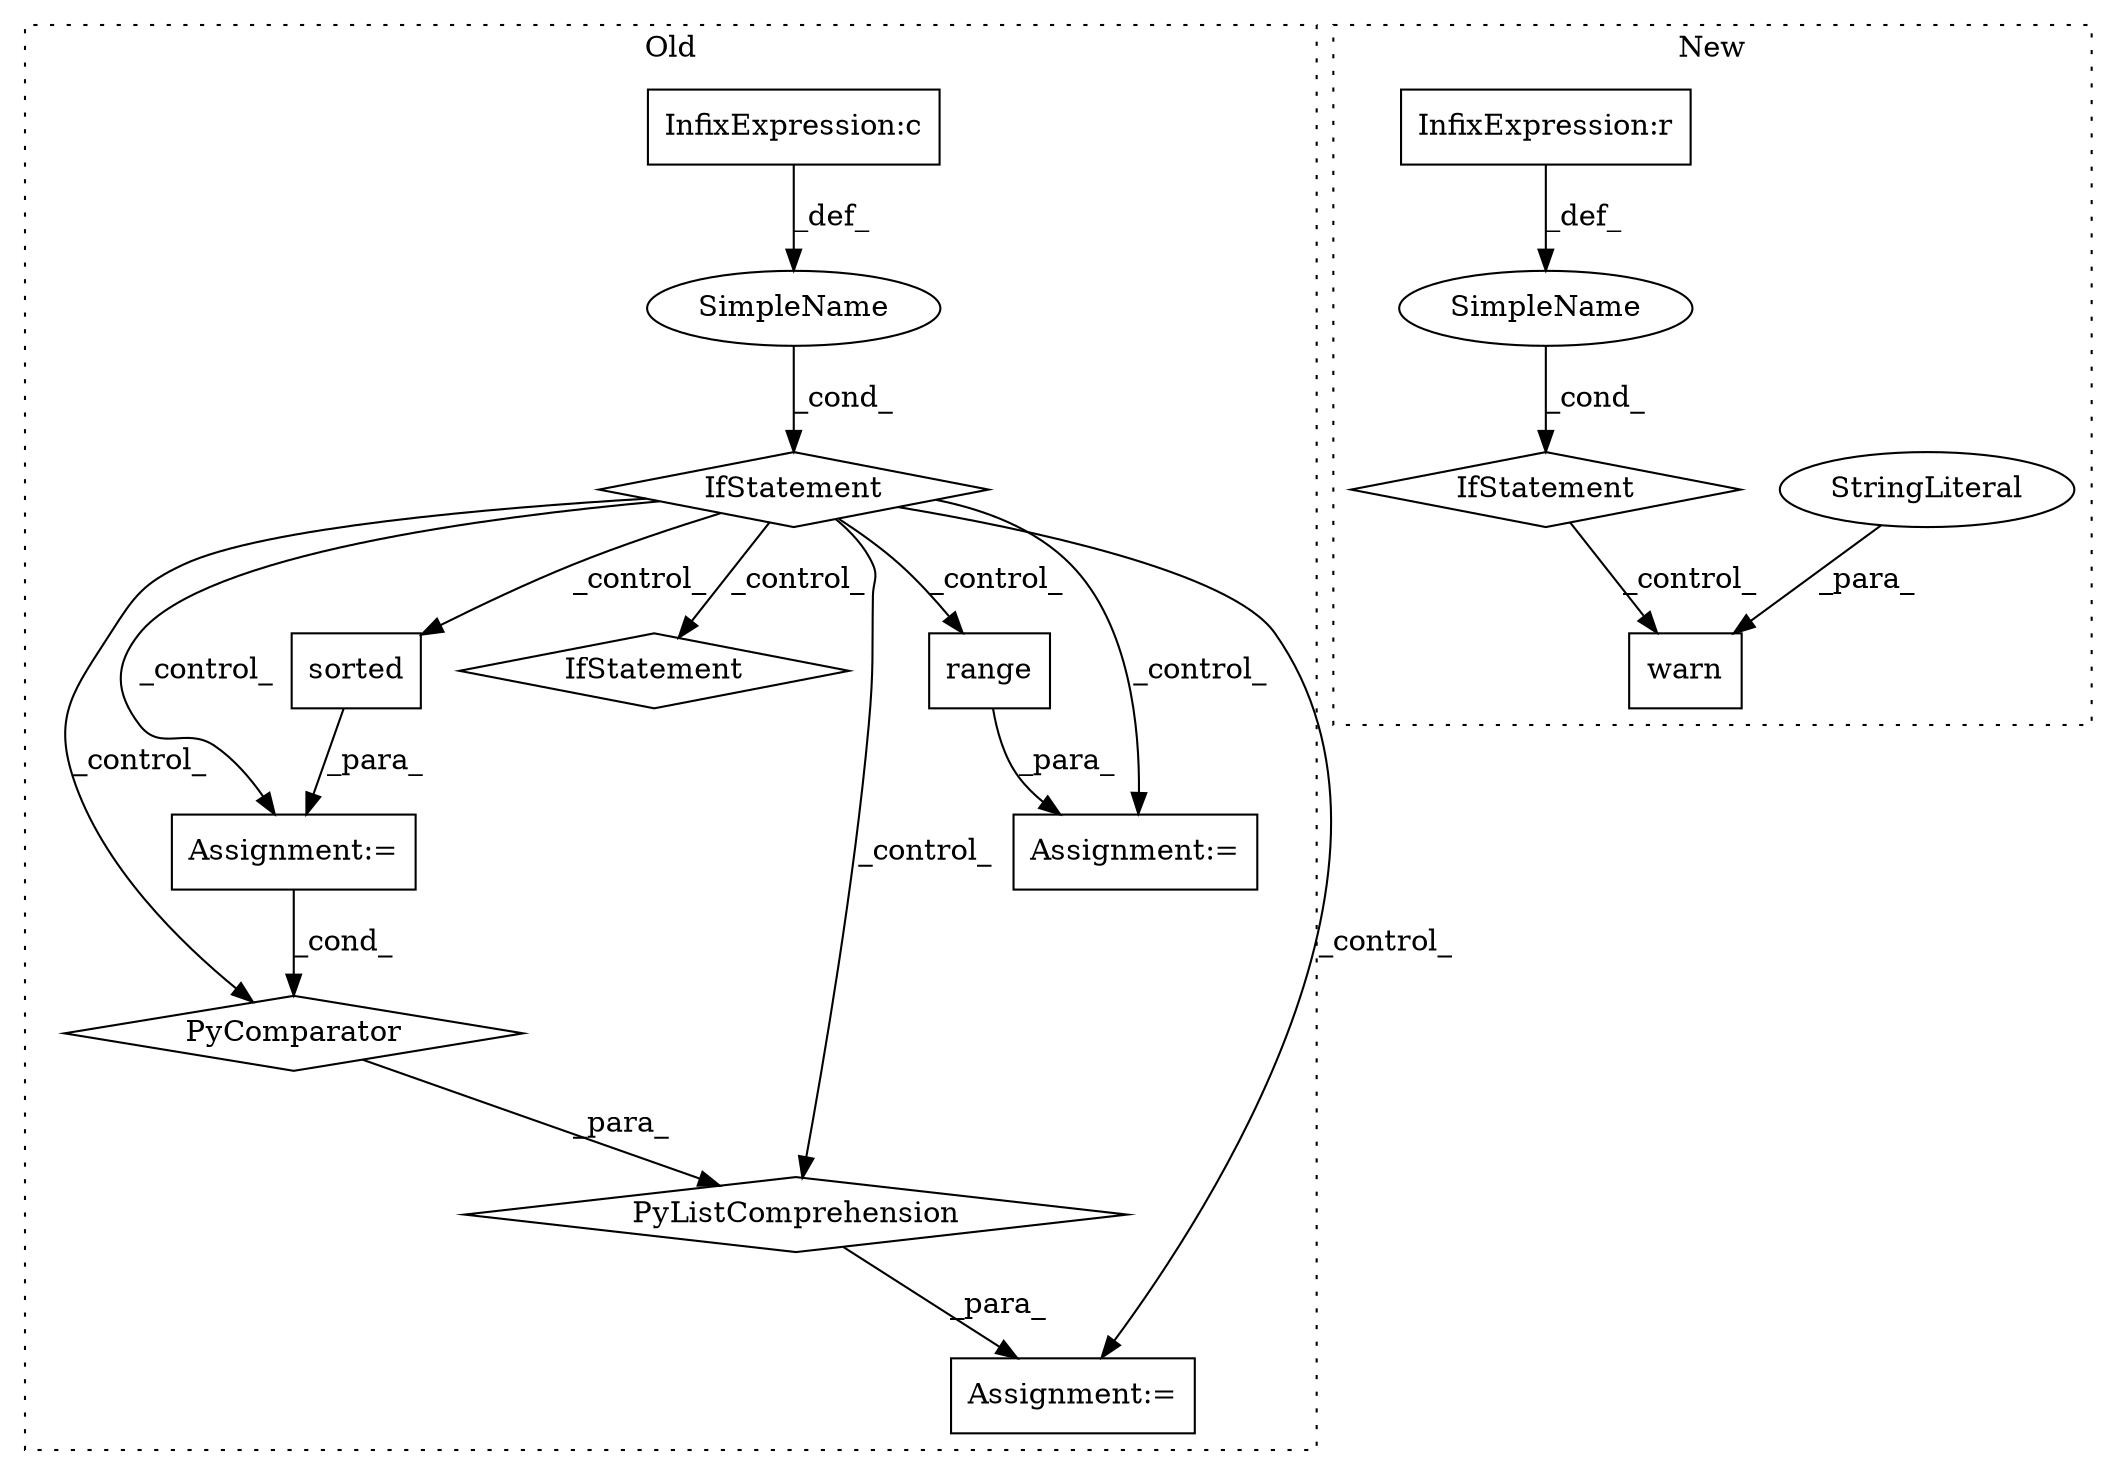 digraph G {
subgraph cluster0 {
1 [label="sorted" a="32" s="4372,4413" l="7,1" shape="box"];
3 [label="SimpleName" a="42" s="" l="" shape="ellipse"];
4 [label="PyListComprehension" a="109" s="4458" l="113" shape="diamond"];
5 [label="range" a="32" s="4788,4795" l="6,1" shape="box"];
6 [label="IfStatement" a="25" s="4528" l="35" shape="diamond"];
7 [label="InfixExpression:c" a="27" s="4308" l="4" shape="box"];
8 [label="IfStatement" a="25" s="4275,4348" l="4,2" shape="diamond"];
10 [label="PyComparator" a="113" s="4528" l="35" shape="diamond"];
11 [label="Assignment:=" a="7" s="4430" l="1" shape="box"];
12 [label="Assignment:=" a="7" s="4723,4796" l="57,2" shape="box"];
13 [label="Assignment:=" a="7" s="4371" l="1" shape="box"];
label = "Old";
style="dotted";
}
subgraph cluster1 {
2 [label="warn" a="32" s="2875,2962" l="5,1" shape="box"];
9 [label="StringLiteral" a="45" s="2880" l="63" shape="ellipse"];
14 [label="IfStatement" a="25" s="2843,2856" l="4,2" shape="diamond"];
15 [label="SimpleName" a="42" s="" l="" shape="ellipse"];
16 [label="InfixExpression:r" a="27" s="2848" l="4" shape="box"];
label = "New";
style="dotted";
}
1 -> 13 [label="_para_"];
3 -> 8 [label="_cond_"];
4 -> 11 [label="_para_"];
5 -> 12 [label="_para_"];
7 -> 3 [label="_def_"];
8 -> 10 [label="_control_"];
8 -> 12 [label="_control_"];
8 -> 4 [label="_control_"];
8 -> 6 [label="_control_"];
8 -> 1 [label="_control_"];
8 -> 5 [label="_control_"];
8 -> 11 [label="_control_"];
8 -> 13 [label="_control_"];
9 -> 2 [label="_para_"];
10 -> 4 [label="_para_"];
13 -> 10 [label="_cond_"];
14 -> 2 [label="_control_"];
15 -> 14 [label="_cond_"];
16 -> 15 [label="_def_"];
}